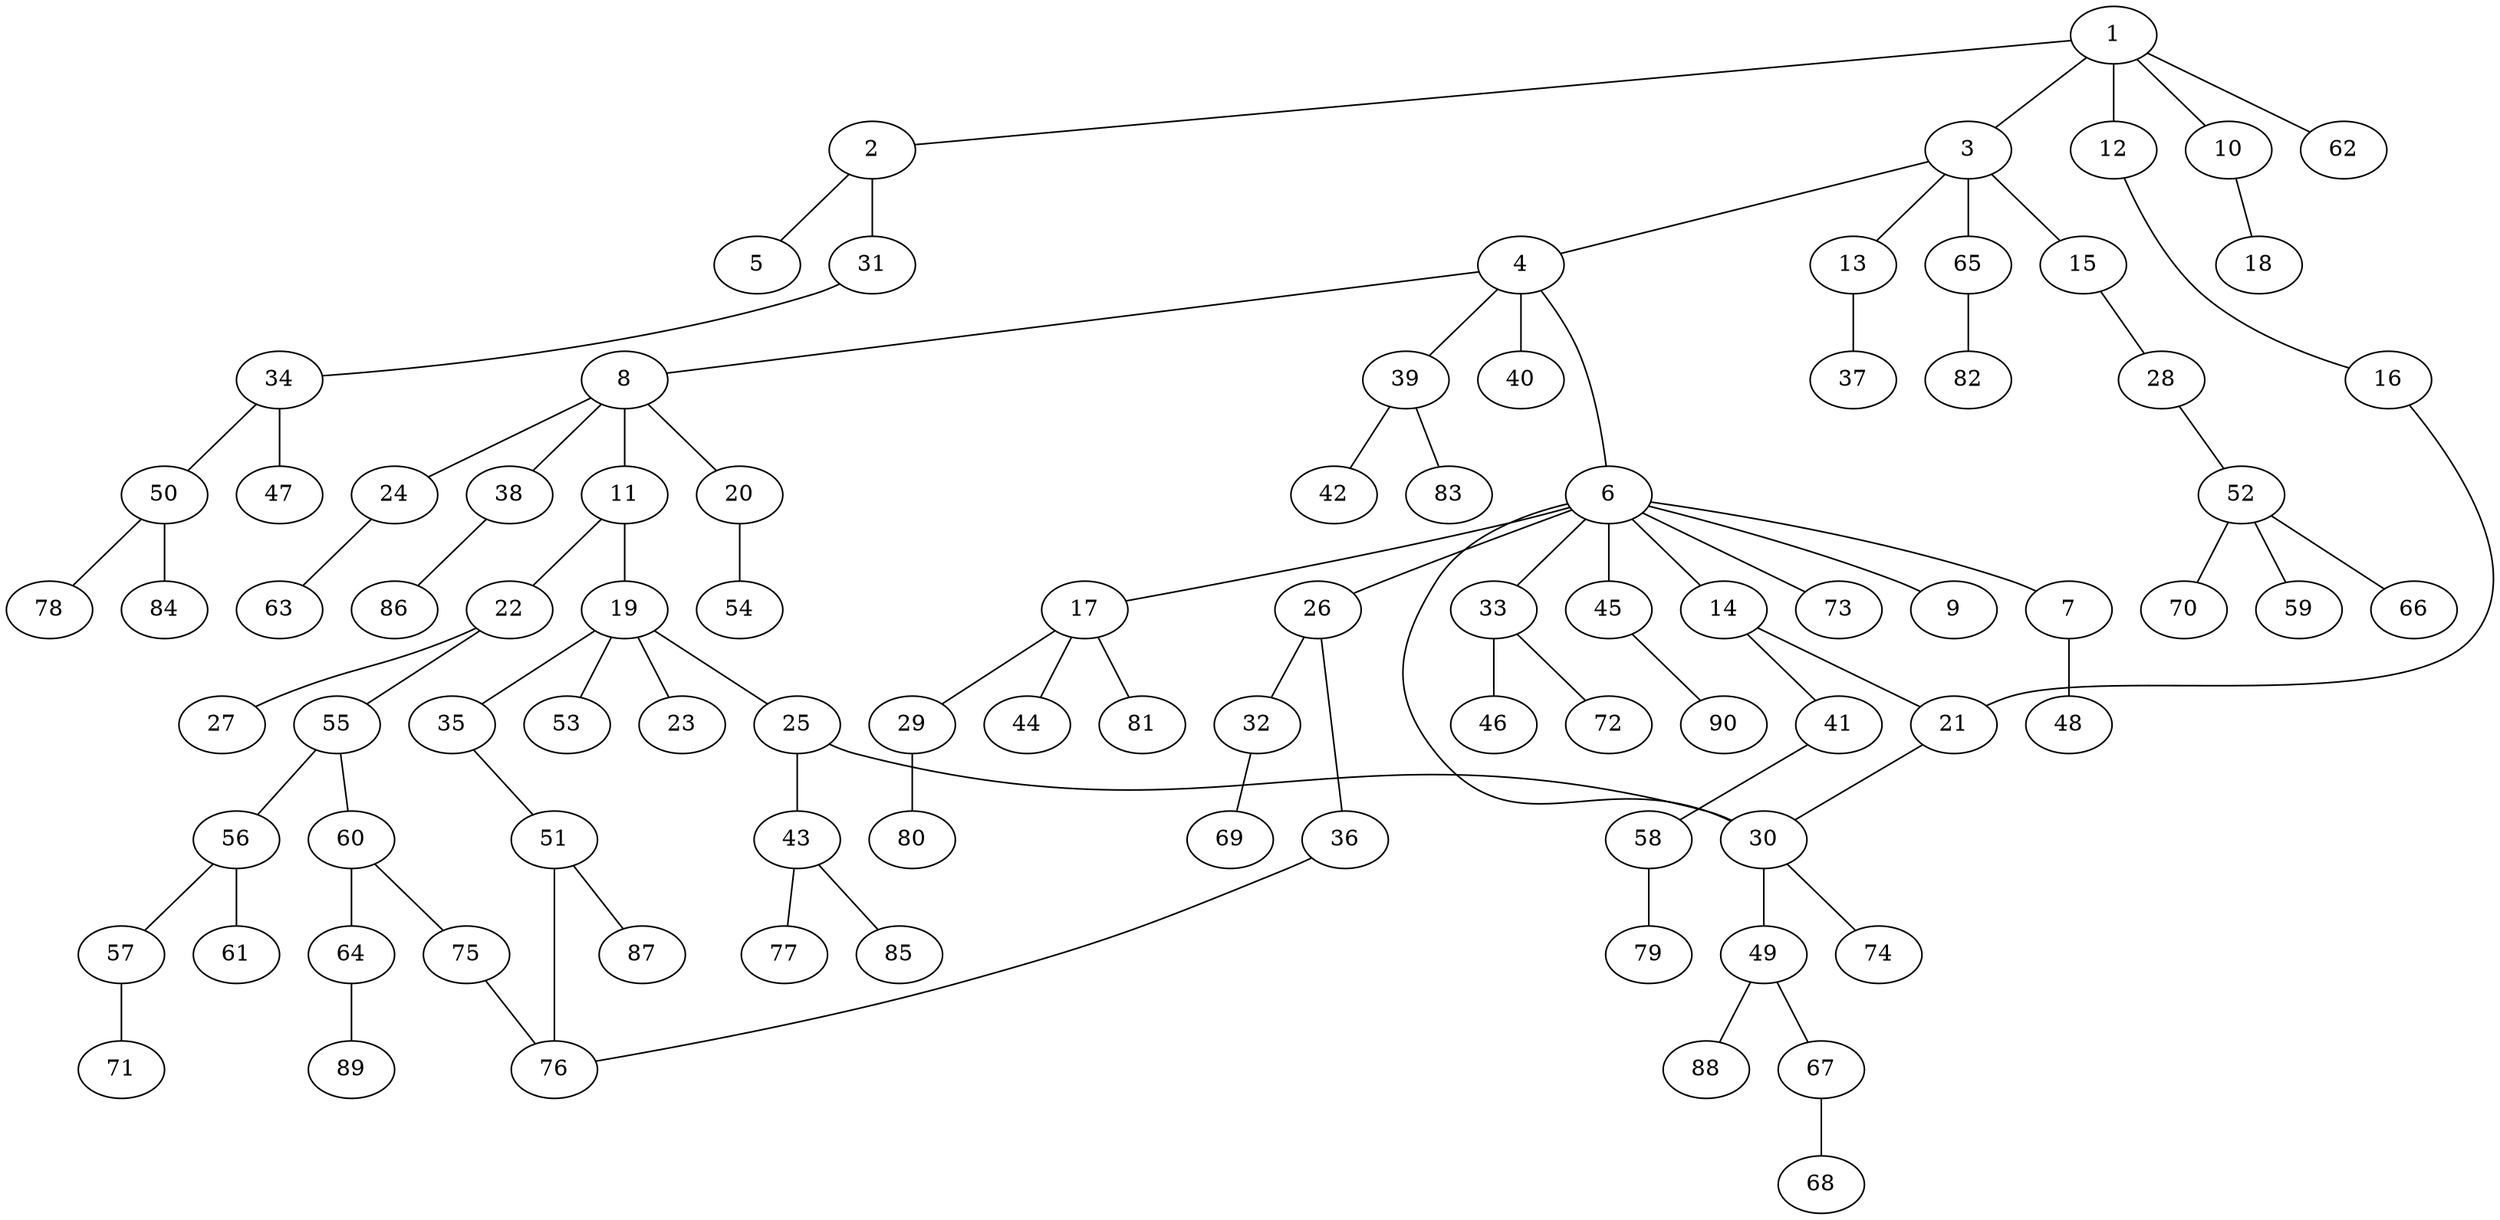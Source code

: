 graph graphname {1--2
1--3
1--10
1--12
1--62
2--5
2--31
3--4
3--13
3--15
3--65
4--6
4--8
4--39
4--40
6--7
6--9
6--14
6--17
6--26
6--30
6--33
6--45
6--73
7--48
8--11
8--20
8--24
8--38
10--18
11--19
11--22
12--16
13--37
14--21
14--41
15--28
16--21
17--29
17--44
17--81
19--23
19--25
19--35
19--53
20--54
21--30
22--27
22--55
24--63
25--30
25--43
26--32
26--36
28--52
29--80
30--49
30--74
31--34
32--69
33--46
33--72
34--47
34--50
35--51
36--76
38--86
39--42
39--83
41--58
43--77
43--85
45--90
49--67
49--88
50--78
50--84
51--76
51--87
52--59
52--66
52--70
55--56
55--60
56--57
56--61
57--71
58--79
60--64
60--75
64--89
65--82
67--68
75--76
}